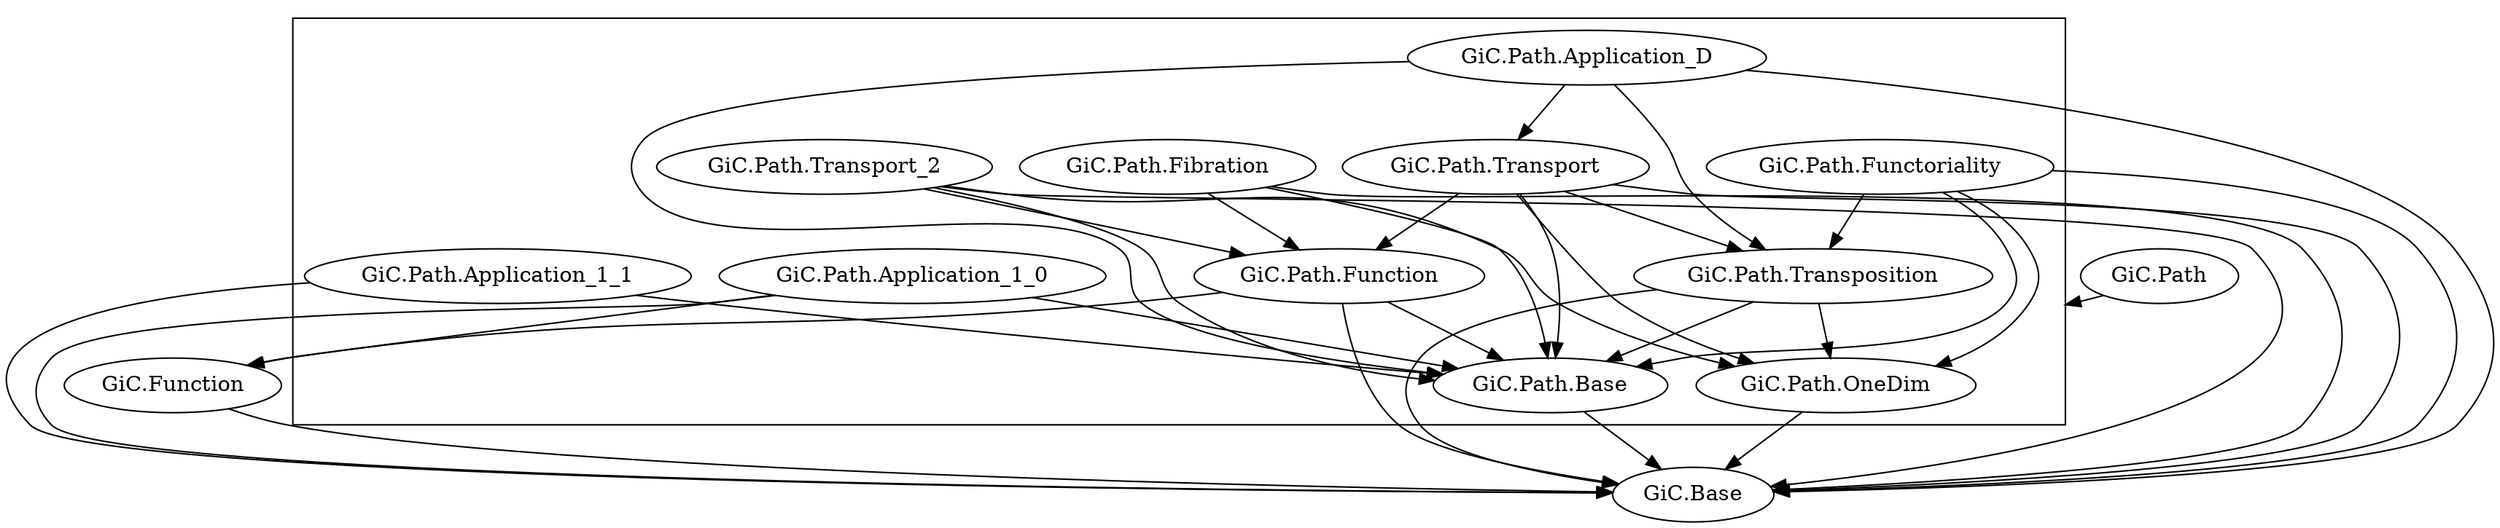 digraph dependency_graph {
  compound = true;

  # GiC.Base

  # GiC.Function
  "GiC.Function" -> "GiC.Base";

  # GiC.Path.Base
  "GiC.Path.Base" -> "GiC.Base";

  # GiC.Path.Function
  "GiC.Path.Function" -> "GiC.Base";
  "GiC.Path.Function" -> "GiC.Function";
  "GiC.Path.Function" -> "GiC.Path.Base";

  # GiC.Path.OneDim
  "GiC.Path.OneDim" -> "GiC.Base";

  # GiC.Path.Transposition
  "GiC.Path.Transposition" -> "GiC.Base";
  "GiC.Path.Transposition" -> "GiC.Path.Base";
  "GiC.Path.Transposition" -> "GiC.Path.OneDim";

  # GiC.Path.Functoriality
  "GiC.Path.Functoriality" -> "GiC.Base";
  "GiC.Path.Functoriality" -> "GiC.Path.Base";
  "GiC.Path.Functoriality" -> "GiC.Path.OneDim";
  "GiC.Path.Functoriality" -> "GiC.Path.Transposition";

  # GiC.Path.Application_1_0
  "GiC.Path.Application_1_0" -> "GiC.Base";
  "GiC.Path.Application_1_0" -> "GiC.Function";
  "GiC.Path.Application_1_0" -> "GiC.Path.Base";

  # GiC.Path.Application_1_1
  "GiC.Path.Application_1_1" -> "GiC.Base";
  "GiC.Path.Application_1_1" -> "GiC.Path.Base";

  # GiC.Path.Transport
  "GiC.Path.Transport" -> "GiC.Base";
  "GiC.Path.Transport" -> "GiC.Path.Base";
  "GiC.Path.Transport" -> "GiC.Path.Function";
  "GiC.Path.Transport" -> "GiC.Path.OneDim";
  "GiC.Path.Transport" -> "GiC.Path.Transposition";

  # GiC.Path.Fibration
  "GiC.Path.Fibration" -> "GiC.Base";
  "GiC.Path.Fibration" -> "GiC.Path.Base";
  "GiC.Path.Fibration" -> "GiC.Path.Function";

  # GiC.Path.Transport_2
  "GiC.Path.Transport_2" -> "GiC.Base";
  "GiC.Path.Transport_2" -> "GiC.Path.Base";
  "GiC.Path.Transport_2" -> "GiC.Path.Function";
  "GiC.Path.Transport_2" -> "GiC.Path.OneDim";

  # GiC.Path.Application_D
  "GiC.Path.Application_D" -> "GiC.Base";
  "GiC.Path.Application_D" -> "GiC.Path.Base";
  "GiC.Path.Application_D" -> "GiC.Path.Transposition";
  "GiC.Path.Application_D" -> "GiC.Path.Transport";

  # GiC.Path
  subgraph cluster_GiC_Path {
    "GiC.Path.Base";
    "GiC.Path.Function";
    "GiC.Path.OneDim";
    "GiC.Path.Transposition";
    "GiC.Path.Functoriality";
    "GiC.Path.Application_1_0";
    "GiC.Path.Application_1_1";
    "GiC.Path.Transport";
    "GiC.Path.Fibration";
    "GiC.Path.Transport_2";
    "GiC.Path.Application_D";
  }

  "GiC.Path" -> "GiC.Path.Base" [lhead = cluster_GiC_Path];
}
